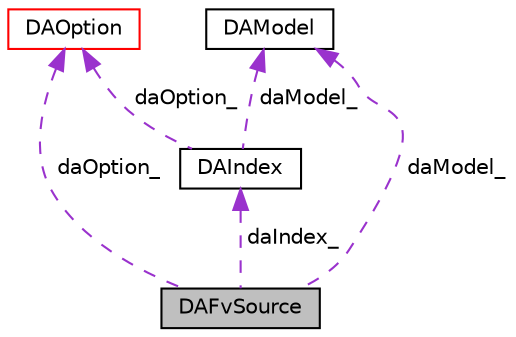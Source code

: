 digraph "DAFvSource"
{
  bgcolor="transparent";
  edge [fontname="Helvetica",fontsize="10",labelfontname="Helvetica",labelfontsize="10"];
  node [fontname="Helvetica",fontsize="10",shape=record];
  Node2 [label="DAFvSource",height=0.2,width=0.4,color="black", fillcolor="grey75", style="filled", fontcolor="black"];
  Node3 -> Node2 [dir="back",color="darkorchid3",fontsize="10",style="dashed",label=" daIndex_" ,fontname="Helvetica"];
  Node3 [label="DAIndex",height=0.2,width=0.4,color="black",URL="$classFoam_1_1DAIndex.html"];
  Node4 -> Node3 [dir="back",color="darkorchid3",fontsize="10",style="dashed",label=" daOption_" ,fontname="Helvetica"];
  Node4 [label="DAOption",height=0.2,width=0.4,color="red",URL="$classFoam_1_1DAOption.html"];
  Node6 -> Node3 [dir="back",color="darkorchid3",fontsize="10",style="dashed",label=" daModel_" ,fontname="Helvetica"];
  Node6 [label="DAModel",height=0.2,width=0.4,color="black",URL="$classFoam_1_1DAModel.html"];
  Node4 -> Node2 [dir="back",color="darkorchid3",fontsize="10",style="dashed",label=" daOption_" ,fontname="Helvetica"];
  Node6 -> Node2 [dir="back",color="darkorchid3",fontsize="10",style="dashed",label=" daModel_" ,fontname="Helvetica"];
}
